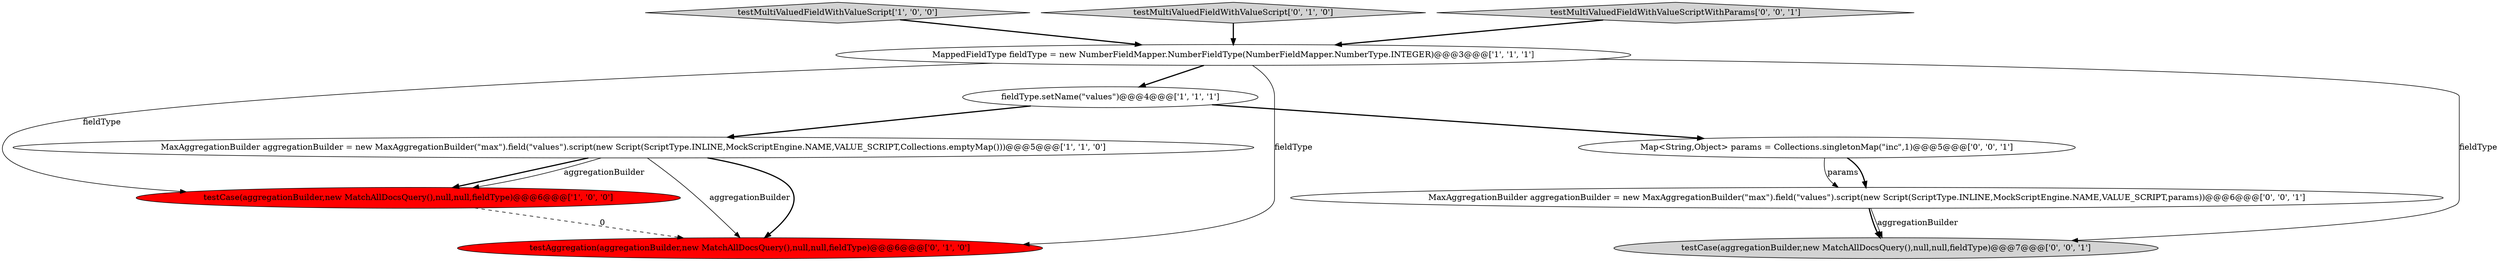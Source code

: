 digraph {
2 [style = filled, label = "testMultiValuedFieldWithValueScript['1', '0', '0']", fillcolor = lightgray, shape = diamond image = "AAA0AAABBB1BBB"];
0 [style = filled, label = "MappedFieldType fieldType = new NumberFieldMapper.NumberFieldType(NumberFieldMapper.NumberType.INTEGER)@@@3@@@['1', '1', '1']", fillcolor = white, shape = ellipse image = "AAA0AAABBB1BBB"];
7 [style = filled, label = "testCase(aggregationBuilder,new MatchAllDocsQuery(),null,null,fieldType)@@@7@@@['0', '0', '1']", fillcolor = lightgray, shape = ellipse image = "AAA0AAABBB3BBB"];
1 [style = filled, label = "testCase(aggregationBuilder,new MatchAllDocsQuery(),null,null,fieldType)@@@6@@@['1', '0', '0']", fillcolor = red, shape = ellipse image = "AAA1AAABBB1BBB"];
5 [style = filled, label = "testAggregation(aggregationBuilder,new MatchAllDocsQuery(),null,null,fieldType)@@@6@@@['0', '1', '0']", fillcolor = red, shape = ellipse image = "AAA1AAABBB2BBB"];
3 [style = filled, label = "fieldType.setName(\"values\")@@@4@@@['1', '1', '1']", fillcolor = white, shape = ellipse image = "AAA0AAABBB1BBB"];
6 [style = filled, label = "testMultiValuedFieldWithValueScript['0', '1', '0']", fillcolor = lightgray, shape = diamond image = "AAA0AAABBB2BBB"];
4 [style = filled, label = "MaxAggregationBuilder aggregationBuilder = new MaxAggregationBuilder(\"max\").field(\"values\").script(new Script(ScriptType.INLINE,MockScriptEngine.NAME,VALUE_SCRIPT,Collections.emptyMap()))@@@5@@@['1', '1', '0']", fillcolor = white, shape = ellipse image = "AAA0AAABBB1BBB"];
8 [style = filled, label = "MaxAggregationBuilder aggregationBuilder = new MaxAggregationBuilder(\"max\").field(\"values\").script(new Script(ScriptType.INLINE,MockScriptEngine.NAME,VALUE_SCRIPT,params))@@@6@@@['0', '0', '1']", fillcolor = white, shape = ellipse image = "AAA0AAABBB3BBB"];
10 [style = filled, label = "Map<String,Object> params = Collections.singletonMap(\"inc\",1)@@@5@@@['0', '0', '1']", fillcolor = white, shape = ellipse image = "AAA0AAABBB3BBB"];
9 [style = filled, label = "testMultiValuedFieldWithValueScriptWithParams['0', '0', '1']", fillcolor = lightgray, shape = diamond image = "AAA0AAABBB3BBB"];
0->3 [style = bold, label=""];
0->1 [style = solid, label="fieldType"];
3->10 [style = bold, label=""];
4->1 [style = bold, label=""];
2->0 [style = bold, label=""];
6->0 [style = bold, label=""];
0->5 [style = solid, label="fieldType"];
4->5 [style = solid, label="aggregationBuilder"];
10->8 [style = solid, label="params"];
9->0 [style = bold, label=""];
10->8 [style = bold, label=""];
0->7 [style = solid, label="fieldType"];
8->7 [style = solid, label="aggregationBuilder"];
1->5 [style = dashed, label="0"];
4->5 [style = bold, label=""];
3->4 [style = bold, label=""];
4->1 [style = solid, label="aggregationBuilder"];
8->7 [style = bold, label=""];
}
